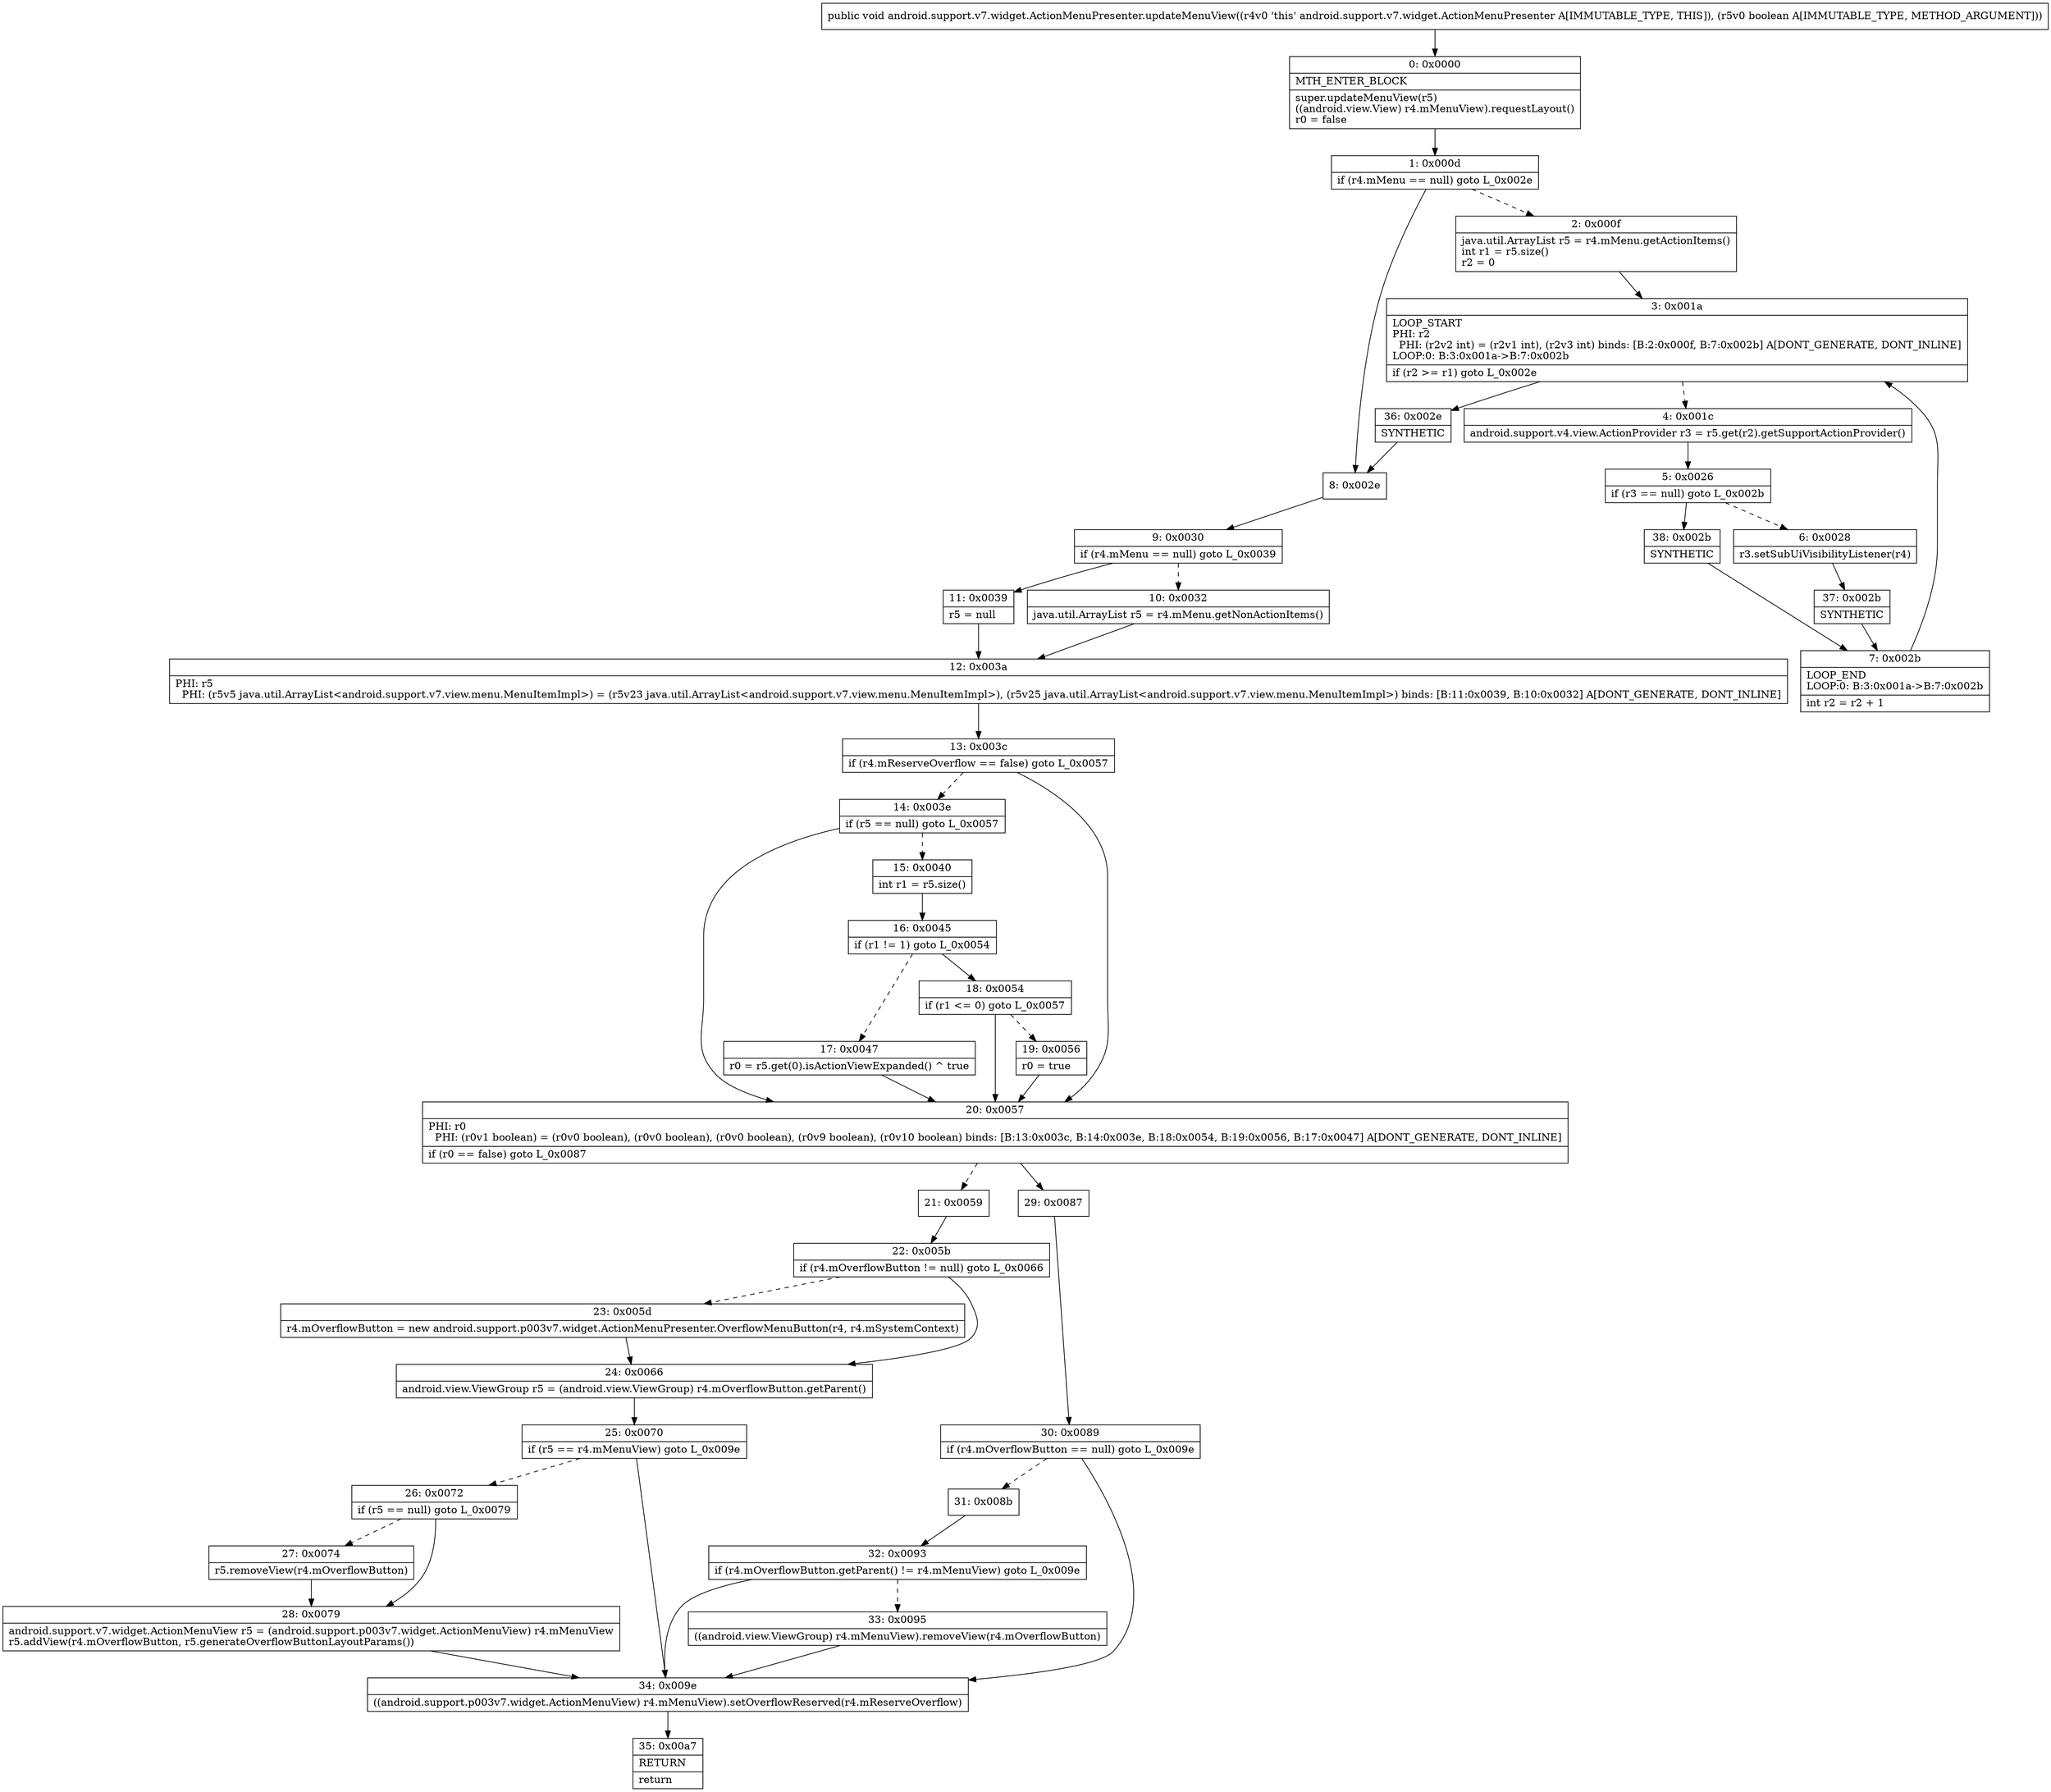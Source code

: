 digraph "CFG forandroid.support.v7.widget.ActionMenuPresenter.updateMenuView(Z)V" {
Node_0 [shape=record,label="{0\:\ 0x0000|MTH_ENTER_BLOCK\l|super.updateMenuView(r5)\l((android.view.View) r4.mMenuView).requestLayout()\lr0 = false\l}"];
Node_1 [shape=record,label="{1\:\ 0x000d|if (r4.mMenu == null) goto L_0x002e\l}"];
Node_2 [shape=record,label="{2\:\ 0x000f|java.util.ArrayList r5 = r4.mMenu.getActionItems()\lint r1 = r5.size()\lr2 = 0\l}"];
Node_3 [shape=record,label="{3\:\ 0x001a|LOOP_START\lPHI: r2 \l  PHI: (r2v2 int) = (r2v1 int), (r2v3 int) binds: [B:2:0x000f, B:7:0x002b] A[DONT_GENERATE, DONT_INLINE]\lLOOP:0: B:3:0x001a\-\>B:7:0x002b\l|if (r2 \>= r1) goto L_0x002e\l}"];
Node_4 [shape=record,label="{4\:\ 0x001c|android.support.v4.view.ActionProvider r3 = r5.get(r2).getSupportActionProvider()\l}"];
Node_5 [shape=record,label="{5\:\ 0x0026|if (r3 == null) goto L_0x002b\l}"];
Node_6 [shape=record,label="{6\:\ 0x0028|r3.setSubUiVisibilityListener(r4)\l}"];
Node_7 [shape=record,label="{7\:\ 0x002b|LOOP_END\lLOOP:0: B:3:0x001a\-\>B:7:0x002b\l|int r2 = r2 + 1\l}"];
Node_8 [shape=record,label="{8\:\ 0x002e}"];
Node_9 [shape=record,label="{9\:\ 0x0030|if (r4.mMenu == null) goto L_0x0039\l}"];
Node_10 [shape=record,label="{10\:\ 0x0032|java.util.ArrayList r5 = r4.mMenu.getNonActionItems()\l}"];
Node_11 [shape=record,label="{11\:\ 0x0039|r5 = null\l}"];
Node_12 [shape=record,label="{12\:\ 0x003a|PHI: r5 \l  PHI: (r5v5 java.util.ArrayList\<android.support.v7.view.menu.MenuItemImpl\>) = (r5v23 java.util.ArrayList\<android.support.v7.view.menu.MenuItemImpl\>), (r5v25 java.util.ArrayList\<android.support.v7.view.menu.MenuItemImpl\>) binds: [B:11:0x0039, B:10:0x0032] A[DONT_GENERATE, DONT_INLINE]\l}"];
Node_13 [shape=record,label="{13\:\ 0x003c|if (r4.mReserveOverflow == false) goto L_0x0057\l}"];
Node_14 [shape=record,label="{14\:\ 0x003e|if (r5 == null) goto L_0x0057\l}"];
Node_15 [shape=record,label="{15\:\ 0x0040|int r1 = r5.size()\l}"];
Node_16 [shape=record,label="{16\:\ 0x0045|if (r1 != 1) goto L_0x0054\l}"];
Node_17 [shape=record,label="{17\:\ 0x0047|r0 = r5.get(0).isActionViewExpanded() ^ true\l}"];
Node_18 [shape=record,label="{18\:\ 0x0054|if (r1 \<= 0) goto L_0x0057\l}"];
Node_19 [shape=record,label="{19\:\ 0x0056|r0 = true\l}"];
Node_20 [shape=record,label="{20\:\ 0x0057|PHI: r0 \l  PHI: (r0v1 boolean) = (r0v0 boolean), (r0v0 boolean), (r0v0 boolean), (r0v9 boolean), (r0v10 boolean) binds: [B:13:0x003c, B:14:0x003e, B:18:0x0054, B:19:0x0056, B:17:0x0047] A[DONT_GENERATE, DONT_INLINE]\l|if (r0 == false) goto L_0x0087\l}"];
Node_21 [shape=record,label="{21\:\ 0x0059}"];
Node_22 [shape=record,label="{22\:\ 0x005b|if (r4.mOverflowButton != null) goto L_0x0066\l}"];
Node_23 [shape=record,label="{23\:\ 0x005d|r4.mOverflowButton = new android.support.p003v7.widget.ActionMenuPresenter.OverflowMenuButton(r4, r4.mSystemContext)\l}"];
Node_24 [shape=record,label="{24\:\ 0x0066|android.view.ViewGroup r5 = (android.view.ViewGroup) r4.mOverflowButton.getParent()\l}"];
Node_25 [shape=record,label="{25\:\ 0x0070|if (r5 == r4.mMenuView) goto L_0x009e\l}"];
Node_26 [shape=record,label="{26\:\ 0x0072|if (r5 == null) goto L_0x0079\l}"];
Node_27 [shape=record,label="{27\:\ 0x0074|r5.removeView(r4.mOverflowButton)\l}"];
Node_28 [shape=record,label="{28\:\ 0x0079|android.support.v7.widget.ActionMenuView r5 = (android.support.p003v7.widget.ActionMenuView) r4.mMenuView\lr5.addView(r4.mOverflowButton, r5.generateOverflowButtonLayoutParams())\l}"];
Node_29 [shape=record,label="{29\:\ 0x0087}"];
Node_30 [shape=record,label="{30\:\ 0x0089|if (r4.mOverflowButton == null) goto L_0x009e\l}"];
Node_31 [shape=record,label="{31\:\ 0x008b}"];
Node_32 [shape=record,label="{32\:\ 0x0093|if (r4.mOverflowButton.getParent() != r4.mMenuView) goto L_0x009e\l}"];
Node_33 [shape=record,label="{33\:\ 0x0095|((android.view.ViewGroup) r4.mMenuView).removeView(r4.mOverflowButton)\l}"];
Node_34 [shape=record,label="{34\:\ 0x009e|((android.support.p003v7.widget.ActionMenuView) r4.mMenuView).setOverflowReserved(r4.mReserveOverflow)\l}"];
Node_35 [shape=record,label="{35\:\ 0x00a7|RETURN\l|return\l}"];
Node_36 [shape=record,label="{36\:\ 0x002e|SYNTHETIC\l}"];
Node_37 [shape=record,label="{37\:\ 0x002b|SYNTHETIC\l}"];
Node_38 [shape=record,label="{38\:\ 0x002b|SYNTHETIC\l}"];
MethodNode[shape=record,label="{public void android.support.v7.widget.ActionMenuPresenter.updateMenuView((r4v0 'this' android.support.v7.widget.ActionMenuPresenter A[IMMUTABLE_TYPE, THIS]), (r5v0 boolean A[IMMUTABLE_TYPE, METHOD_ARGUMENT])) }"];
MethodNode -> Node_0;
Node_0 -> Node_1;
Node_1 -> Node_2[style=dashed];
Node_1 -> Node_8;
Node_2 -> Node_3;
Node_3 -> Node_4[style=dashed];
Node_3 -> Node_36;
Node_4 -> Node_5;
Node_5 -> Node_6[style=dashed];
Node_5 -> Node_38;
Node_6 -> Node_37;
Node_7 -> Node_3;
Node_8 -> Node_9;
Node_9 -> Node_10[style=dashed];
Node_9 -> Node_11;
Node_10 -> Node_12;
Node_11 -> Node_12;
Node_12 -> Node_13;
Node_13 -> Node_14[style=dashed];
Node_13 -> Node_20;
Node_14 -> Node_15[style=dashed];
Node_14 -> Node_20;
Node_15 -> Node_16;
Node_16 -> Node_17[style=dashed];
Node_16 -> Node_18;
Node_17 -> Node_20;
Node_18 -> Node_19[style=dashed];
Node_18 -> Node_20;
Node_19 -> Node_20;
Node_20 -> Node_21[style=dashed];
Node_20 -> Node_29;
Node_21 -> Node_22;
Node_22 -> Node_23[style=dashed];
Node_22 -> Node_24;
Node_23 -> Node_24;
Node_24 -> Node_25;
Node_25 -> Node_26[style=dashed];
Node_25 -> Node_34;
Node_26 -> Node_27[style=dashed];
Node_26 -> Node_28;
Node_27 -> Node_28;
Node_28 -> Node_34;
Node_29 -> Node_30;
Node_30 -> Node_31[style=dashed];
Node_30 -> Node_34;
Node_31 -> Node_32;
Node_32 -> Node_33[style=dashed];
Node_32 -> Node_34;
Node_33 -> Node_34;
Node_34 -> Node_35;
Node_36 -> Node_8;
Node_37 -> Node_7;
Node_38 -> Node_7;
}

